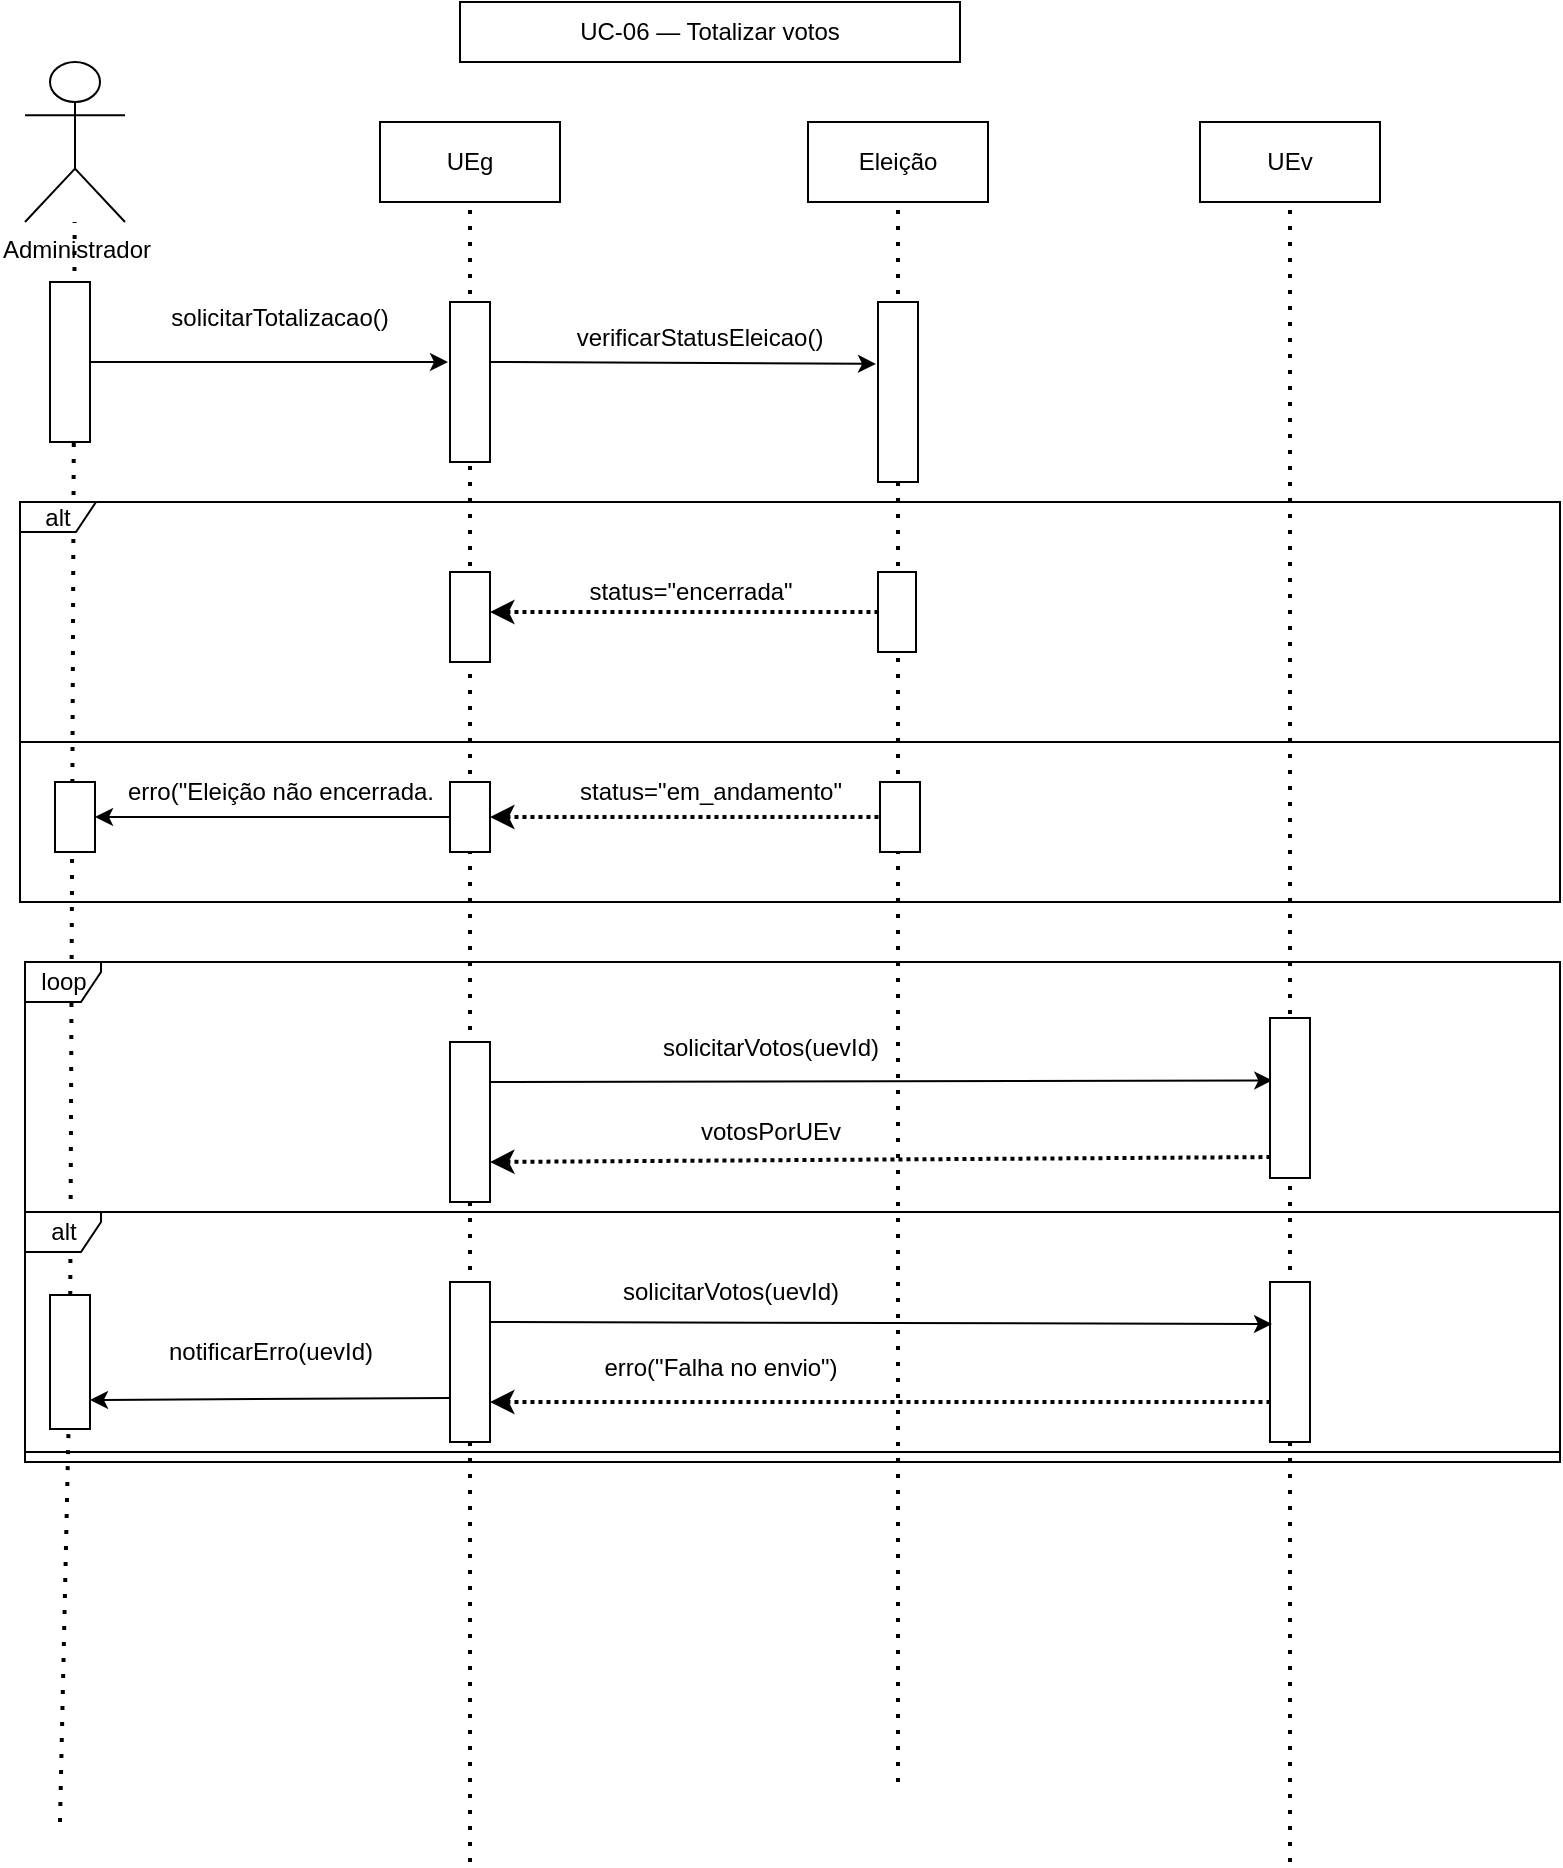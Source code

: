 <mxfile version="28.2.3" pages="2">
  <diagram name="Página-1" id="2Qjh2bIjdzzdzZphyHdI">
    <mxGraphModel dx="983" dy="536" grid="1" gridSize="10" guides="1" tooltips="1" connect="1" arrows="1" fold="1" page="1" pageScale="1" pageWidth="827" pageHeight="1169" math="0" shadow="0">
      <root>
        <mxCell id="0" />
        <mxCell id="1" parent="0" />
        <mxCell id="qyIE-Ye_dzb5EfiKV6FK-89" value="" style="rounded=0;whiteSpace=wrap;html=1;movable=1;resizable=1;rotatable=1;deletable=1;editable=1;locked=0;connectable=1;" vertex="1" parent="1">
          <mxGeometry x="20" y="380" width="770" height="80" as="geometry" />
        </mxCell>
        <mxCell id="qyIE-Ye_dzb5EfiKV6FK-102" value="" style="endArrow=none;dashed=1;html=1;dashPattern=1 3;strokeWidth=2;rounded=0;" edge="1" parent="1" source="qyIE-Ye_dzb5EfiKV6FK-76" target="6N-mZS2Z_zRasj6rwr39-90">
          <mxGeometry width="50" height="50" relative="1" as="geometry">
            <mxPoint x="40" y="920" as="sourcePoint" />
            <mxPoint x="40" y="230" as="targetPoint" />
            <Array as="points" />
          </mxGeometry>
        </mxCell>
        <mxCell id="qyIE-Ye_dzb5EfiKV6FK-98" value="" style="endArrow=none;dashed=1;html=1;dashPattern=1 3;strokeWidth=2;rounded=0;entryX=0.5;entryY=1;entryDx=0;entryDy=0;" edge="1" parent="1" target="6N-mZS2Z_zRasj6rwr39-86">
          <mxGeometry width="50" height="50" relative="1" as="geometry">
            <mxPoint x="245" y="940" as="sourcePoint" />
            <mxPoint x="300" y="330" as="targetPoint" />
            <Array as="points" />
          </mxGeometry>
        </mxCell>
        <mxCell id="qyIE-Ye_dzb5EfiKV6FK-97" value="" style="endArrow=none;dashed=1;html=1;dashPattern=1 3;strokeWidth=2;rounded=0;entryX=0.5;entryY=1;entryDx=0;entryDy=0;" edge="1" parent="1" target="6N-mZS2Z_zRasj6rwr39-87">
          <mxGeometry width="50" height="50" relative="1" as="geometry">
            <mxPoint x="459" y="900" as="sourcePoint" />
            <mxPoint x="540" y="240" as="targetPoint" />
            <Array as="points" />
          </mxGeometry>
        </mxCell>
        <mxCell id="qyIE-Ye_dzb5EfiKV6FK-86" value="" style="endArrow=none;dashed=1;html=1;dashPattern=1 3;strokeWidth=2;rounded=0;entryX=0.5;entryY=1;entryDx=0;entryDy=0;" edge="1" parent="1" target="6N-mZS2Z_zRasj6rwr39-88">
          <mxGeometry width="50" height="50" relative="1" as="geometry">
            <mxPoint x="655" y="940" as="sourcePoint" />
            <mxPoint x="760" y="435" as="targetPoint" />
            <Array as="points" />
          </mxGeometry>
        </mxCell>
        <mxCell id="6N-mZS2Z_zRasj6rwr39-86" value="UEg" style="rounded=0;whiteSpace=wrap;html=1;" vertex="1" parent="1">
          <mxGeometry x="200" y="70" width="90" height="40" as="geometry" />
        </mxCell>
        <mxCell id="6N-mZS2Z_zRasj6rwr39-87" value="Eleição" style="rounded=0;whiteSpace=wrap;html=1;" vertex="1" parent="1">
          <mxGeometry x="414" y="70" width="90" height="40" as="geometry" />
        </mxCell>
        <mxCell id="6N-mZS2Z_zRasj6rwr39-88" value="UEv" style="rounded=0;whiteSpace=wrap;html=1;" vertex="1" parent="1">
          <mxGeometry x="610" y="70" width="90" height="40" as="geometry" />
        </mxCell>
        <mxCell id="6N-mZS2Z_zRasj6rwr39-90" value="Administrador" style="shape=umlActor;verticalLabelPosition=bottom;verticalAlign=top;html=1;outlineConnect=0;" vertex="1" parent="1">
          <mxGeometry x="22.5" y="40" width="50" height="80" as="geometry" />
        </mxCell>
        <mxCell id="6N-mZS2Z_zRasj6rwr39-94" value="" style="endArrow=classic;html=1;rounded=0;exitX=1;exitY=0.5;exitDx=0;exitDy=0;" edge="1" parent="1" source="6N-mZS2Z_zRasj6rwr39-93">
          <mxGeometry width="50" height="50" relative="1" as="geometry">
            <mxPoint x="64" y="190" as="sourcePoint" />
            <mxPoint x="234" y="190" as="targetPoint" />
            <Array as="points" />
          </mxGeometry>
        </mxCell>
        <mxCell id="6N-mZS2Z_zRasj6rwr39-95" value="&#xa;solicitarTotalizacao()&#xa;&#xa;" style="text;html=1;align=center;verticalAlign=middle;whiteSpace=wrap;rounded=0;" vertex="1" parent="1">
          <mxGeometry x="120" y="160" width="60" height="30" as="geometry" />
        </mxCell>
        <mxCell id="6N-mZS2Z_zRasj6rwr39-96" value="" style="rounded=0;whiteSpace=wrap;html=1;" vertex="1" parent="1">
          <mxGeometry x="449" y="160" width="20" height="90" as="geometry" />
        </mxCell>
        <mxCell id="6N-mZS2Z_zRasj6rwr39-98" value="" style="endArrow=classic;html=1;rounded=0;exitX=1;exitY=0.375;exitDx=0;exitDy=0;exitPerimeter=0;entryX=-0.05;entryY=0.344;entryDx=0;entryDy=0;entryPerimeter=0;" edge="1" parent="1" source="6N-mZS2Z_zRasj6rwr39-89" target="6N-mZS2Z_zRasj6rwr39-96">
          <mxGeometry width="50" height="50" relative="1" as="geometry">
            <mxPoint x="270" y="190" as="sourcePoint" />
            <mxPoint x="440" y="190" as="targetPoint" />
            <Array as="points" />
          </mxGeometry>
        </mxCell>
        <mxCell id="6N-mZS2Z_zRasj6rwr39-99" value="&#xa;verificarStatusEleicao()&#xa;&#xa;" style="text;html=1;align=center;verticalAlign=middle;whiteSpace=wrap;rounded=0;" vertex="1" parent="1">
          <mxGeometry x="330" y="170" width="60" height="30" as="geometry" />
        </mxCell>
        <mxCell id="6N-mZS2Z_zRasj6rwr39-89" value="" style="rounded=0;whiteSpace=wrap;html=1;" vertex="1" parent="1">
          <mxGeometry x="235" y="160" width="20" height="80" as="geometry" />
        </mxCell>
        <mxCell id="qyIE-Ye_dzb5EfiKV6FK-2" value="alt" style="shape=umlFrame;whiteSpace=wrap;html=1;pointerEvents=0;width=38;height=15;" vertex="1" parent="1">
          <mxGeometry x="20" y="260" width="770" height="120" as="geometry" />
        </mxCell>
        <mxCell id="qyIE-Ye_dzb5EfiKV6FK-3" style="edgeStyle=orthogonalEdgeStyle;rounded=0;orthogonalLoop=1;jettySize=auto;html=1;exitX=0.5;exitY=1;exitDx=0;exitDy=0;" edge="1" parent="1" source="6N-mZS2Z_zRasj6rwr39-93" target="6N-mZS2Z_zRasj6rwr39-93">
          <mxGeometry relative="1" as="geometry" />
        </mxCell>
        <mxCell id="qyIE-Ye_dzb5EfiKV6FK-7" value="" style="rounded=0;whiteSpace=wrap;html=1;" vertex="1" parent="1">
          <mxGeometry x="235" y="295" width="20" height="45" as="geometry" />
        </mxCell>
        <mxCell id="qyIE-Ye_dzb5EfiKV6FK-11" value="" style="endArrow=none;html=1;strokeWidth=2;rounded=0;dashed=1;dashPattern=1 1;verticalAlign=top;entryX=0;entryY=0.5;entryDx=0;entryDy=0;startArrow=classic;startFill=1;exitX=1;exitY=0.444;exitDx=0;exitDy=0;exitPerimeter=0;" edge="1" parent="1" source="qyIE-Ye_dzb5EfiKV6FK-7" target="qyIE-Ye_dzb5EfiKV6FK-30">
          <mxGeometry width="50" height="50" relative="1" as="geometry">
            <mxPoint x="255" y="318" as="sourcePoint" />
            <mxPoint x="450" y="390" as="targetPoint" />
          </mxGeometry>
        </mxCell>
        <mxCell id="qyIE-Ye_dzb5EfiKV6FK-22" value="loop" style="shape=umlFrame;whiteSpace=wrap;html=1;pointerEvents=0;width=38;height=20;" vertex="1" parent="1">
          <mxGeometry x="22.5" y="490" width="767.5" height="250" as="geometry" />
        </mxCell>
        <mxCell id="qyIE-Ye_dzb5EfiKV6FK-30" value="" style="rounded=0;whiteSpace=wrap;html=1;" vertex="1" parent="1">
          <mxGeometry x="449" y="295" width="19" height="40" as="geometry" />
        </mxCell>
        <mxCell id="qyIE-Ye_dzb5EfiKV6FK-32" value="status=&quot;encerrada&quot;" style="text;html=1;align=center;verticalAlign=middle;resizable=0;points=[];autosize=1;strokeColor=none;fillColor=none;" vertex="1" parent="1">
          <mxGeometry x="290" y="290" width="130" height="30" as="geometry" />
        </mxCell>
        <mxCell id="qyIE-Ye_dzb5EfiKV6FK-33" value="" style="endArrow=none;html=1;strokeWidth=2;rounded=0;dashed=1;dashPattern=1 1;verticalAlign=top;entryX=0;entryY=0.5;entryDx=0;entryDy=0;startArrow=classic;startFill=1;exitX=1;exitY=0.5;exitDx=0;exitDy=0;" edge="1" parent="1" source="qyIE-Ye_dzb5EfiKV6FK-82" target="qyIE-Ye_dzb5EfiKV6FK-84">
          <mxGeometry width="50" height="50" relative="1" as="geometry">
            <mxPoint x="273" y="319.58" as="sourcePoint" />
            <mxPoint x="467" y="319.58" as="targetPoint" />
          </mxGeometry>
        </mxCell>
        <mxCell id="qyIE-Ye_dzb5EfiKV6FK-34" value="status=&quot;em_andamento&quot;" style="text;html=1;align=center;verticalAlign=middle;resizable=0;points=[];autosize=1;strokeColor=none;fillColor=none;" vertex="1" parent="1">
          <mxGeometry x="290" y="390" width="150" height="30" as="geometry" />
        </mxCell>
        <mxCell id="qyIE-Ye_dzb5EfiKV6FK-35" value="" style="endArrow=classic;html=1;rounded=0;entryX=1;entryY=0.5;entryDx=0;entryDy=0;exitX=0;exitY=0.5;exitDx=0;exitDy=0;entryPerimeter=0;" edge="1" parent="1" source="qyIE-Ye_dzb5EfiKV6FK-82" target="qyIE-Ye_dzb5EfiKV6FK-36">
          <mxGeometry width="50" height="50" relative="1" as="geometry">
            <mxPoint x="230" y="330" as="sourcePoint" />
            <mxPoint x="50" y="310" as="targetPoint" />
            <Array as="points" />
          </mxGeometry>
        </mxCell>
        <mxCell id="qyIE-Ye_dzb5EfiKV6FK-36" value="" style="rounded=0;whiteSpace=wrap;html=1;" vertex="1" parent="1">
          <mxGeometry x="37.5" y="400" width="20" height="35" as="geometry" />
        </mxCell>
        <mxCell id="6N-mZS2Z_zRasj6rwr39-93" value="" style="rounded=0;whiteSpace=wrap;html=1;" vertex="1" parent="1">
          <mxGeometry x="35" y="150" width="20" height="80" as="geometry" />
        </mxCell>
        <mxCell id="qyIE-Ye_dzb5EfiKV6FK-47" value="" style="endArrow=classic;html=1;rounded=0;exitX=1;exitY=0.5;exitDx=0;exitDy=0;entryX=0.058;entryY=0.39;entryDx=0;entryDy=0;entryPerimeter=0;" edge="1" parent="1" target="qyIE-Ye_dzb5EfiKV6FK-52">
          <mxGeometry width="50" height="50" relative="1" as="geometry">
            <mxPoint x="255" y="550" as="sourcePoint" />
            <mxPoint x="435" y="550" as="targetPoint" />
            <Array as="points" />
          </mxGeometry>
        </mxCell>
        <mxCell id="qyIE-Ye_dzb5EfiKV6FK-17" value="" style="rounded=0;whiteSpace=wrap;html=1;" vertex="1" parent="1">
          <mxGeometry x="235" y="530" width="20" height="80" as="geometry" />
        </mxCell>
        <mxCell id="qyIE-Ye_dzb5EfiKV6FK-52" value="" style="rounded=0;whiteSpace=wrap;html=1;" vertex="1" parent="1">
          <mxGeometry x="645" y="518" width="20" height="80" as="geometry" />
        </mxCell>
        <mxCell id="qyIE-Ye_dzb5EfiKV6FK-54" value="solicitarVotos(uevId)" style="text;html=1;align=center;verticalAlign=middle;resizable=0;points=[];autosize=1;strokeColor=none;fillColor=none;" vertex="1" parent="1">
          <mxGeometry x="330" y="518" width="130" height="30" as="geometry" />
        </mxCell>
        <mxCell id="qyIE-Ye_dzb5EfiKV6FK-55" value="" style="endArrow=none;html=1;strokeWidth=2;rounded=0;dashed=1;dashPattern=1 1;verticalAlign=top;startArrow=classic;startFill=1;entryX=0.1;entryY=0.869;entryDx=0;entryDy=0;entryPerimeter=0;exitX=1;exitY=0.75;exitDx=0;exitDy=0;" edge="1" parent="1" source="qyIE-Ye_dzb5EfiKV6FK-17" target="qyIE-Ye_dzb5EfiKV6FK-52">
          <mxGeometry width="50" height="50" relative="1" as="geometry">
            <mxPoint x="255" y="599" as="sourcePoint" />
            <mxPoint x="630" y="590" as="targetPoint" />
          </mxGeometry>
        </mxCell>
        <mxCell id="qyIE-Ye_dzb5EfiKV6FK-56" value="votosPorUEv" style="text;html=1;align=center;verticalAlign=middle;resizable=0;points=[];autosize=1;strokeColor=none;fillColor=none;" vertex="1" parent="1">
          <mxGeometry x="350" y="560" width="90" height="30" as="geometry" />
        </mxCell>
        <mxCell id="qyIE-Ye_dzb5EfiKV6FK-58" value="UC-06 — Totalizar votos" style="rounded=0;whiteSpace=wrap;html=1;" vertex="1" parent="1">
          <mxGeometry x="240" y="10" width="250" height="30" as="geometry" />
        </mxCell>
        <mxCell id="qyIE-Ye_dzb5EfiKV6FK-59" value="alt" style="shape=umlFrame;whiteSpace=wrap;html=1;pointerEvents=0;width=38;height=20;" vertex="1" parent="1">
          <mxGeometry x="22.5" y="615" width="767.5" height="120" as="geometry" />
        </mxCell>
        <mxCell id="qyIE-Ye_dzb5EfiKV6FK-60" value="" style="rounded=0;whiteSpace=wrap;html=1;" vertex="1" parent="1">
          <mxGeometry x="235" y="650" width="20" height="80" as="geometry" />
        </mxCell>
        <mxCell id="qyIE-Ye_dzb5EfiKV6FK-62" value="" style="rounded=0;whiteSpace=wrap;html=1;" vertex="1" parent="1">
          <mxGeometry x="645" y="650" width="20" height="80" as="geometry" />
        </mxCell>
        <mxCell id="qyIE-Ye_dzb5EfiKV6FK-65" value="" style="endArrow=classic;html=1;rounded=0;exitX=1;exitY=0.25;exitDx=0;exitDy=0;entryX=0.058;entryY=0.39;entryDx=0;entryDy=0;entryPerimeter=0;" edge="1" parent="1" source="qyIE-Ye_dzb5EfiKV6FK-60">
          <mxGeometry width="50" height="50" relative="1" as="geometry">
            <mxPoint x="255" y="670" as="sourcePoint" />
            <mxPoint x="646" y="671" as="targetPoint" />
            <Array as="points" />
          </mxGeometry>
        </mxCell>
        <mxCell id="qyIE-Ye_dzb5EfiKV6FK-66" value="solicitarVotos(uevId)" style="text;html=1;align=center;verticalAlign=middle;resizable=0;points=[];autosize=1;strokeColor=none;fillColor=none;" vertex="1" parent="1">
          <mxGeometry x="310" y="640" width="130" height="30" as="geometry" />
        </mxCell>
        <mxCell id="qyIE-Ye_dzb5EfiKV6FK-67" value="" style="endArrow=none;html=1;strokeWidth=2;rounded=0;dashed=1;dashPattern=1 1;verticalAlign=top;startArrow=classic;startFill=1;entryX=0;entryY=0.75;entryDx=0;entryDy=0;exitX=1;exitY=0.75;exitDx=0;exitDy=0;" edge="1" parent="1" source="qyIE-Ye_dzb5EfiKV6FK-60" target="qyIE-Ye_dzb5EfiKV6FK-62">
          <mxGeometry width="50" height="50" relative="1" as="geometry">
            <mxPoint x="330" y="710" as="sourcePoint" />
            <mxPoint x="722" y="710" as="targetPoint" />
          </mxGeometry>
        </mxCell>
        <mxCell id="qyIE-Ye_dzb5EfiKV6FK-68" value="erro(&quot;Falha no envio&quot;)" style="text;html=1;align=center;verticalAlign=middle;resizable=0;points=[];autosize=1;strokeColor=none;fillColor=none;" vertex="1" parent="1">
          <mxGeometry x="300" y="678" width="140" height="30" as="geometry" />
        </mxCell>
        <mxCell id="qyIE-Ye_dzb5EfiKV6FK-75" value="" style="endArrow=classic;html=1;rounded=0;entryX=1;entryY=0.75;entryDx=0;entryDy=0;exitX=0;exitY=0.75;exitDx=0;exitDy=0;" edge="1" parent="1">
          <mxGeometry width="50" height="50" relative="1" as="geometry">
            <mxPoint x="235" y="708" as="sourcePoint" />
            <mxPoint x="55" y="709" as="targetPoint" />
          </mxGeometry>
        </mxCell>
        <mxCell id="qyIE-Ye_dzb5EfiKV6FK-80" value="notificarErro(uevId)" style="text;html=1;align=center;verticalAlign=middle;resizable=0;points=[];autosize=1;strokeColor=none;fillColor=none;" vertex="1" parent="1">
          <mxGeometry x="80" y="670" width="130" height="30" as="geometry" />
        </mxCell>
        <mxCell id="qyIE-Ye_dzb5EfiKV6FK-82" value="" style="rounded=0;whiteSpace=wrap;html=1;" vertex="1" parent="1">
          <mxGeometry x="235" y="400" width="20" height="35" as="geometry" />
        </mxCell>
        <mxCell id="qyIE-Ye_dzb5EfiKV6FK-84" value="" style="rounded=0;whiteSpace=wrap;html=1;movable=0;resizable=0;rotatable=0;deletable=0;editable=0;locked=1;connectable=0;" vertex="1" parent="1">
          <mxGeometry x="450" y="400" width="20" height="35" as="geometry" />
        </mxCell>
        <mxCell id="qyIE-Ye_dzb5EfiKV6FK-94" value="erro(&quot;Eleição não encerrada. " style="text;html=1;align=center;verticalAlign=middle;resizable=0;points=[];autosize=1;strokeColor=none;fillColor=none;" vertex="1" parent="1">
          <mxGeometry x="60" y="390" width="180" height="30" as="geometry" />
        </mxCell>
        <mxCell id="qyIE-Ye_dzb5EfiKV6FK-103" value="" style="endArrow=none;dashed=1;html=1;dashPattern=1 3;strokeWidth=2;rounded=0;" edge="1" parent="1" target="qyIE-Ye_dzb5EfiKV6FK-76">
          <mxGeometry width="50" height="50" relative="1" as="geometry">
            <mxPoint x="40" y="920" as="sourcePoint" />
            <mxPoint x="47" y="120" as="targetPoint" />
            <Array as="points" />
          </mxGeometry>
        </mxCell>
        <mxCell id="qyIE-Ye_dzb5EfiKV6FK-76" value="" style="rounded=0;whiteSpace=wrap;html=1;" vertex="1" parent="1">
          <mxGeometry x="35" y="656.5" width="20" height="67" as="geometry" />
        </mxCell>
      </root>
    </mxGraphModel>
  </diagram>
  <diagram id="OyGuaNL4E3a_sav7KoFN" name="Página-2">
    <mxGraphModel dx="1426" dy="777" grid="1" gridSize="10" guides="1" tooltips="1" connect="1" arrows="1" fold="1" page="1" pageScale="1" pageWidth="827" pageHeight="1169" math="0" shadow="0">
      <root>
        <mxCell id="0" />
        <mxCell id="1" parent="0" />
      </root>
    </mxGraphModel>
  </diagram>
</mxfile>
